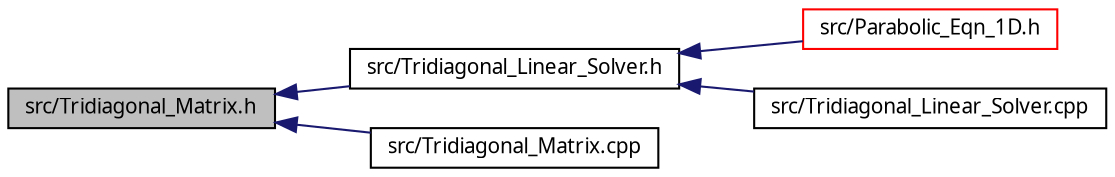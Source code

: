 digraph G
{
  edge [fontname="FreeSans.ttf",fontsize=10,labelfontname="FreeSans.ttf",labelfontsize=10];
  node [fontname="FreeSans.ttf",fontsize=10,shape=record];
  rankdir=LR;
  Node1 [label="src/Tridiagonal_Matrix.h",height=0.2,width=0.4,color="black", fillcolor="grey75", style="filled" fontcolor="black"];
  Node1 -> Node2 [dir=back,color="midnightblue",fontsize=10,style="solid",fontname="FreeSans.ttf"];
  Node2 [label="src/Tridiagonal_Linear_Solver.h",height=0.2,width=0.4,color="black", fillcolor="white", style="filled",URL="$Tridiagonal__Linear__Solver_8h.html"];
  Node2 -> Node3 [dir=back,color="midnightblue",fontsize=10,style="solid",fontname="FreeSans.ttf"];
  Node3 [label="src/Parabolic_Eqn_1D.h",height=0.2,width=0.4,color="red", fillcolor="white", style="filled",URL="$Parabolic__Eqn__1D_8h.html"];
  Node2 -> Node4 [dir=back,color="midnightblue",fontsize=10,style="solid",fontname="FreeSans.ttf"];
  Node4 [label="src/Tridiagonal_Linear_Solver.cpp",height=0.2,width=0.4,color="black", fillcolor="white", style="filled",URL="$Tridiagonal__Linear__Solver_8cpp.html"];
  Node1 -> Node5 [dir=back,color="midnightblue",fontsize=10,style="solid",fontname="FreeSans.ttf"];
  Node5 [label="src/Tridiagonal_Matrix.cpp",height=0.2,width=0.4,color="black", fillcolor="white", style="filled",URL="$Tridiagonal__Matrix_8cpp.html"];
}
